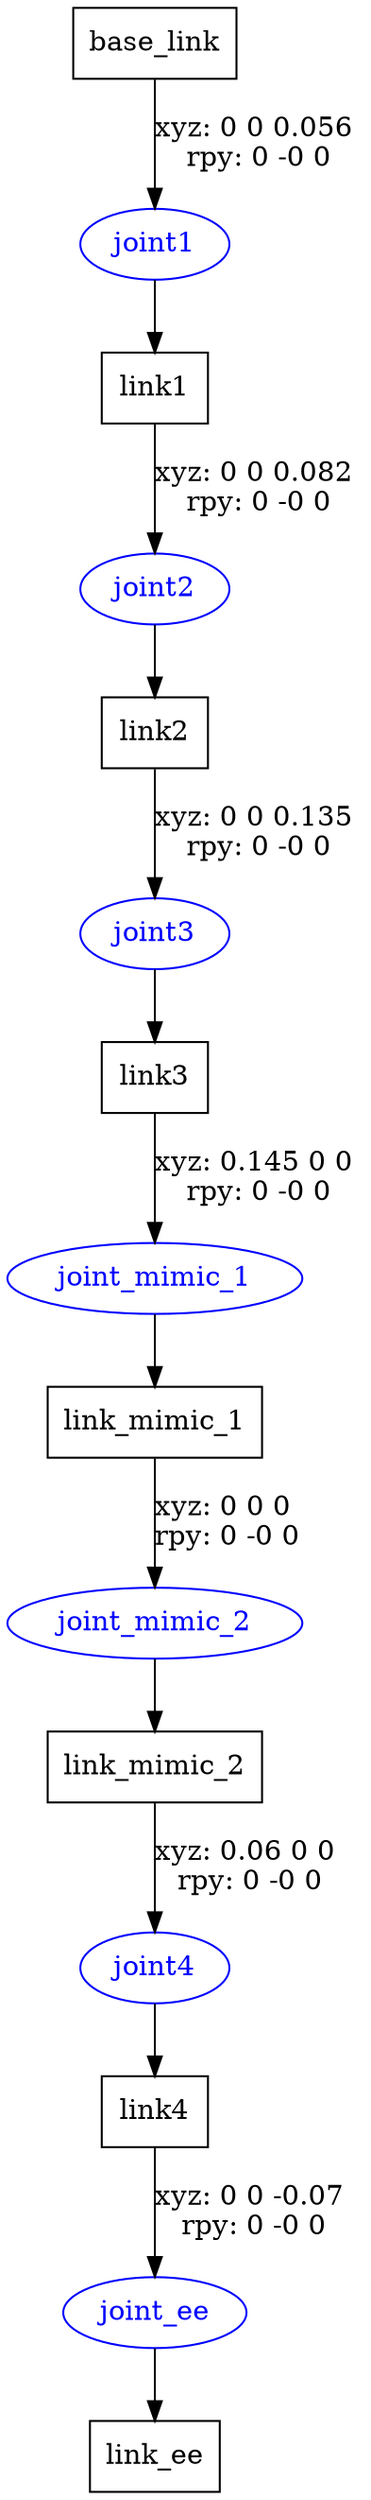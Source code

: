 digraph G {
node [shape=box];
"base_link" [label="base_link"];
"link1" [label="link1"];
"link2" [label="link2"];
"link3" [label="link3"];
"link_mimic_1" [label="link_mimic_1"];
"link_mimic_2" [label="link_mimic_2"];
"link4" [label="link4"];
"link_ee" [label="link_ee"];
node [shape=ellipse, color=blue, fontcolor=blue];
"base_link" -> "joint1" [label="xyz: 0 0 0.056 \nrpy: 0 -0 0"]
"joint1" -> "link1"
"link1" -> "joint2" [label="xyz: 0 0 0.082 \nrpy: 0 -0 0"]
"joint2" -> "link2"
"link2" -> "joint3" [label="xyz: 0 0 0.135 \nrpy: 0 -0 0"]
"joint3" -> "link3"
"link3" -> "joint_mimic_1" [label="xyz: 0.145 0 0 \nrpy: 0 -0 0"]
"joint_mimic_1" -> "link_mimic_1"
"link_mimic_1" -> "joint_mimic_2" [label="xyz: 0 0 0 \nrpy: 0 -0 0"]
"joint_mimic_2" -> "link_mimic_2"
"link_mimic_2" -> "joint4" [label="xyz: 0.06 0 0 \nrpy: 0 -0 0"]
"joint4" -> "link4"
"link4" -> "joint_ee" [label="xyz: 0 0 -0.07 \nrpy: 0 -0 0"]
"joint_ee" -> "link_ee"
}
